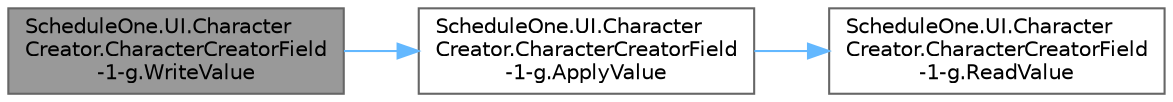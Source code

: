 digraph "ScheduleOne.UI.CharacterCreator.CharacterCreatorField-1-g.WriteValue"
{
 // LATEX_PDF_SIZE
  bgcolor="transparent";
  edge [fontname=Helvetica,fontsize=10,labelfontname=Helvetica,labelfontsize=10];
  node [fontname=Helvetica,fontsize=10,shape=box,height=0.2,width=0.4];
  rankdir="LR";
  Node1 [id="Node000001",label="ScheduleOne.UI.Character\lCreator.CharacterCreatorField\l-1-g.WriteValue",height=0.2,width=0.4,color="gray40", fillcolor="grey60", style="filled", fontcolor="black",tooltip=" "];
  Node1 -> Node2 [id="edge1_Node000001_Node000002",color="steelblue1",style="solid",tooltip=" "];
  Node2 [id="Node000002",label="ScheduleOne.UI.Character\lCreator.CharacterCreatorField\l-1-g.ApplyValue",height=0.2,width=0.4,color="grey40", fillcolor="white", style="filled",URL="$class_schedule_one_1_1_u_i_1_1_character_creator_1_1_character_creator_field-1-g.html#a24d381d52c396ff423e3bab86b06d27e",tooltip=" "];
  Node2 -> Node3 [id="edge2_Node000002_Node000003",color="steelblue1",style="solid",tooltip=" "];
  Node3 [id="Node000003",label="ScheduleOne.UI.Character\lCreator.CharacterCreatorField\l-1-g.ReadValue",height=0.2,width=0.4,color="grey40", fillcolor="white", style="filled",URL="$class_schedule_one_1_1_u_i_1_1_character_creator_1_1_character_creator_field-1-g.html#a6365b49bebfab2bdc8f0abbd1543d6db",tooltip=" "];
}
